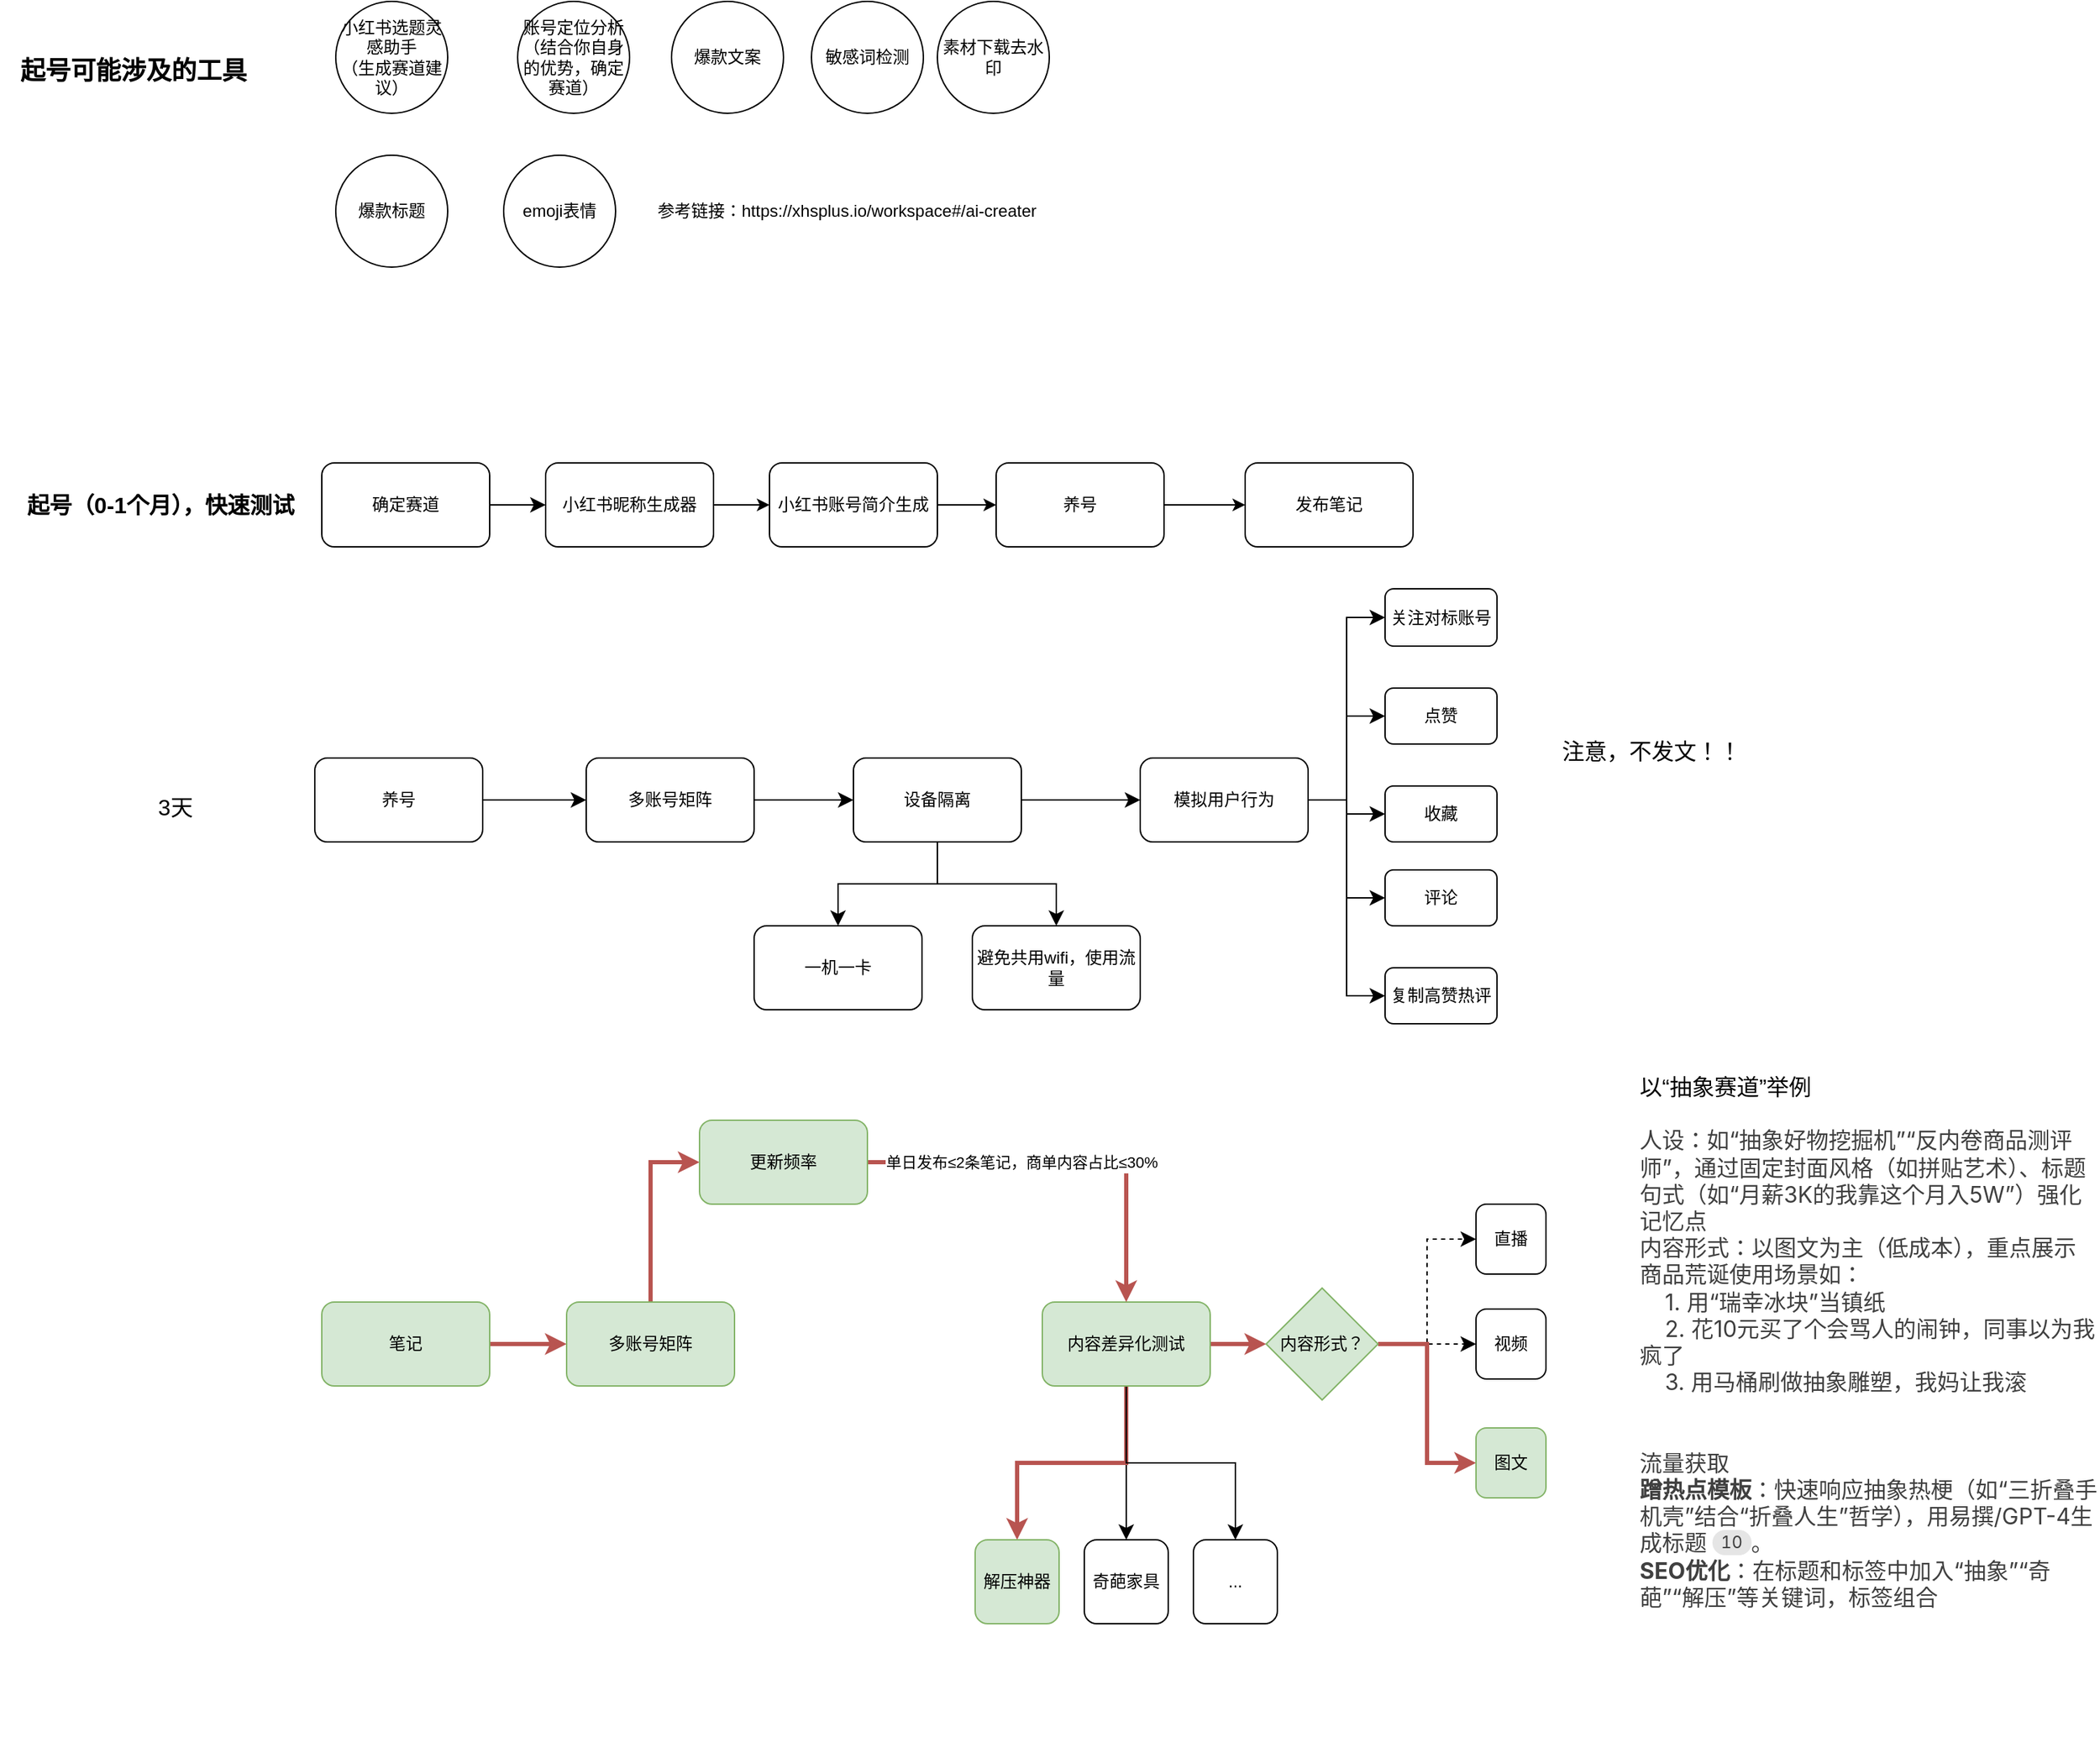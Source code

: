 <mxfile version="26.2.13">
  <diagram name="第 1 页" id="d_h7h1cQ3qlV7VPmMfWu">
    <mxGraphModel dx="1428" dy="757" grid="1" gridSize="10" guides="1" tooltips="1" connect="1" arrows="1" fold="1" page="1" pageScale="1" pageWidth="827" pageHeight="1169" math="0" shadow="0">
      <root>
        <mxCell id="0" />
        <mxCell id="1" parent="0" />
        <mxCell id="o5-bsseLaIwbIUYOv_GG-6" style="edgeStyle=orthogonalEdgeStyle;rounded=0;orthogonalLoop=1;jettySize=auto;html=1;exitX=1;exitY=0.5;exitDx=0;exitDy=0;entryX=0;entryY=0.5;entryDx=0;entryDy=0;" parent="1" source="o5-bsseLaIwbIUYOv_GG-1" target="o5-bsseLaIwbIUYOv_GG-3" edge="1">
          <mxGeometry relative="1" as="geometry" />
        </mxCell>
        <mxCell id="o5-bsseLaIwbIUYOv_GG-1" value="小红书昵称生成器" style="rounded=1;whiteSpace=wrap;html=1;" parent="1" vertex="1">
          <mxGeometry x="390" y="560" width="120" height="60" as="geometry" />
        </mxCell>
        <mxCell id="o5-bsseLaIwbIUYOv_GG-2" value="&lt;font style=&quot;font-size: 18px;&quot;&gt;&lt;b&gt;起号可能涉及的工具&lt;/b&gt;&lt;/font&gt;" style="text;html=1;align=center;verticalAlign=middle;resizable=0;points=[];autosize=1;strokeColor=none;fillColor=none;" parent="1" vertex="1">
          <mxGeometry y="260" width="190" height="40" as="geometry" />
        </mxCell>
        <mxCell id="o5-bsseLaIwbIUYOv_GG-28" style="edgeStyle=orthogonalEdgeStyle;rounded=0;orthogonalLoop=1;jettySize=auto;html=1;exitX=1;exitY=0.5;exitDx=0;exitDy=0;entryX=0;entryY=0.5;entryDx=0;entryDy=0;" parent="1" source="o5-bsseLaIwbIUYOv_GG-3" target="o5-bsseLaIwbIUYOv_GG-26" edge="1">
          <mxGeometry relative="1" as="geometry" />
        </mxCell>
        <mxCell id="o5-bsseLaIwbIUYOv_GG-3" value="小红书账号简介生成" style="rounded=1;whiteSpace=wrap;html=1;" parent="1" vertex="1">
          <mxGeometry x="550" y="560" width="120" height="60" as="geometry" />
        </mxCell>
        <mxCell id="o5-bsseLaIwbIUYOv_GG-8" value="账号定位分析&lt;br&gt;（结合你自身的优势，确定赛道）" style="ellipse;whiteSpace=wrap;html=1;" parent="1" vertex="1">
          <mxGeometry x="370" y="230" width="80" height="80" as="geometry" />
        </mxCell>
        <mxCell id="o5-bsseLaIwbIUYOv_GG-10" value="小红书选题灵感助手&lt;br&gt;（生成赛道建议）" style="ellipse;whiteSpace=wrap;html=1;" parent="1" vertex="1">
          <mxGeometry x="240" y="230" width="80" height="80" as="geometry" />
        </mxCell>
        <mxCell id="o5-bsseLaIwbIUYOv_GG-11" value="爆款文案" style="ellipse;whiteSpace=wrap;html=1;" parent="1" vertex="1">
          <mxGeometry x="480" y="230" width="80" height="80" as="geometry" />
        </mxCell>
        <mxCell id="o5-bsseLaIwbIUYOv_GG-12" value="敏感词检测" style="ellipse;whiteSpace=wrap;html=1;" parent="1" vertex="1">
          <mxGeometry x="580" y="230" width="80" height="80" as="geometry" />
        </mxCell>
        <mxCell id="o5-bsseLaIwbIUYOv_GG-13" value="素材下载去水印" style="ellipse;whiteSpace=wrap;html=1;" parent="1" vertex="1">
          <mxGeometry x="670" y="230" width="80" height="80" as="geometry" />
        </mxCell>
        <mxCell id="o5-bsseLaIwbIUYOv_GG-14" value="爆款标题" style="ellipse;whiteSpace=wrap;html=1;" parent="1" vertex="1">
          <mxGeometry x="240" y="340" width="80" height="80" as="geometry" />
        </mxCell>
        <mxCell id="o5-bsseLaIwbIUYOv_GG-15" value="emoji表情" style="ellipse;whiteSpace=wrap;html=1;" parent="1" vertex="1">
          <mxGeometry x="360" y="340" width="80" height="80" as="geometry" />
        </mxCell>
        <mxCell id="o5-bsseLaIwbIUYOv_GG-16" value="参考链接：https://xhsplus.io/workspace#/ai-creater" style="text;html=1;align=center;verticalAlign=middle;resizable=0;points=[];autosize=1;strokeColor=none;fillColor=none;" parent="1" vertex="1">
          <mxGeometry x="460" y="365" width="290" height="30" as="geometry" />
        </mxCell>
        <mxCell id="o5-bsseLaIwbIUYOv_GG-30" value="" style="edgeStyle=orthogonalEdgeStyle;rounded=0;orthogonalLoop=1;jettySize=auto;html=1;" parent="1" source="o5-bsseLaIwbIUYOv_GG-26" target="o5-bsseLaIwbIUYOv_GG-29" edge="1">
          <mxGeometry relative="1" as="geometry" />
        </mxCell>
        <mxCell id="o5-bsseLaIwbIUYOv_GG-26" value="养号" style="whiteSpace=wrap;html=1;rounded=1;" parent="1" vertex="1">
          <mxGeometry x="712" y="560" width="120" height="60" as="geometry" />
        </mxCell>
        <mxCell id="o5-bsseLaIwbIUYOv_GG-29" value="发布笔记" style="whiteSpace=wrap;html=1;rounded=1;" parent="1" vertex="1">
          <mxGeometry x="890" y="560" width="120" height="60" as="geometry" />
        </mxCell>
        <mxCell id="o5-bsseLaIwbIUYOv_GG-31" value="点赞" style="rounded=1;whiteSpace=wrap;html=1;" parent="1" vertex="1">
          <mxGeometry x="990" y="721" width="80" height="40" as="geometry" />
        </mxCell>
        <mxCell id="o5-bsseLaIwbIUYOv_GG-32" value="收藏" style="rounded=1;whiteSpace=wrap;html=1;" parent="1" vertex="1">
          <mxGeometry x="990" y="791" width="80" height="40" as="geometry" />
        </mxCell>
        <mxCell id="o5-bsseLaIwbIUYOv_GG-33" value="评论" style="rounded=1;whiteSpace=wrap;html=1;" parent="1" vertex="1">
          <mxGeometry x="990" y="851" width="80" height="40" as="geometry" />
        </mxCell>
        <mxCell id="o5-bsseLaIwbIUYOv_GG-34" value="关注对标账号" style="rounded=1;whiteSpace=wrap;html=1;" parent="1" vertex="1">
          <mxGeometry x="990" y="650" width="80" height="41" as="geometry" />
        </mxCell>
        <mxCell id="H1Zy_JzdvqEBFhURCvzx-5" value="&lt;div&gt;以“抽象赛道”举例&lt;/div&gt;&lt;div&gt;&lt;br&gt;&lt;/div&gt;&lt;span style=&quot;color: rgb(64, 64, 64); font-family: DeepSeek-CJK-patch, Inter, system-ui, -apple-system, BlinkMacSystemFont, &amp;quot;Segoe UI&amp;quot;, Roboto, &amp;quot;Noto Sans&amp;quot;, Ubuntu, Cantarell, &amp;quot;Helvetica Neue&amp;quot;, Oxygen, &amp;quot;Open Sans&amp;quot;, sans-serif; font-size: 16.002px; background-color: rgb(255, 255, 255);&quot;&gt;人设：如“抽象好物挖掘机”“反内卷商品测评师”，通过固定封面风格（如拼贴艺术）、标题句式（如“月薪3K的我靠这个月入5W”）强化记忆点&lt;/span&gt;&lt;div&gt;&lt;font face=&quot;DeepSeek-CJK-patch, Inter, system-ui, -apple-system, BlinkMacSystemFont, Segoe UI, Roboto, Noto Sans, Ubuntu, Cantarell, Helvetica Neue, Oxygen, Open Sans, sans-serif&quot; color=&quot;#404040&quot;&gt;&lt;span style=&quot;font-size: 16.002px; background-color: rgb(255, 255, 255);&quot;&gt;内容形式：&lt;/span&gt;&lt;/font&gt;&lt;span style=&quot;background-color: rgb(255, 255, 255); color: rgb(64, 64, 64); font-family: DeepSeek-CJK-patch, Inter, system-ui, -apple-system, BlinkMacSystemFont, &amp;quot;Segoe UI&amp;quot;, Roboto, &amp;quot;Noto Sans&amp;quot;, Ubuntu, Cantarell, &amp;quot;Helvetica Neue&amp;quot;, Oxygen, &amp;quot;Open Sans&amp;quot;, sans-serif; font-size: 16.002px;&quot;&gt;以图文为主（低成本），重点展示商品荒诞使用场景如：&lt;/span&gt;&lt;/div&gt;&lt;div&gt;&lt;span style=&quot;background-color: rgb(255, 255, 255); color: rgb(64, 64, 64); font-family: DeepSeek-CJK-patch, Inter, system-ui, -apple-system, BlinkMacSystemFont, &amp;quot;Segoe UI&amp;quot;, Roboto, &amp;quot;Noto Sans&amp;quot;, Ubuntu, Cantarell, &amp;quot;Helvetica Neue&amp;quot;, Oxygen, &amp;quot;Open Sans&amp;quot;, sans-serif; font-size: 16.002px;&quot;&gt;&amp;nbsp; &amp;nbsp; 1. 用“瑞幸冰块”当镇纸&lt;/span&gt;&lt;/div&gt;&lt;div&gt;&lt;span style=&quot;background-color: rgb(255, 255, 255); color: rgb(64, 64, 64); font-family: DeepSeek-CJK-patch, Inter, system-ui, -apple-system, BlinkMacSystemFont, &amp;quot;Segoe UI&amp;quot;, Roboto, &amp;quot;Noto Sans&amp;quot;, Ubuntu, Cantarell, &amp;quot;Helvetica Neue&amp;quot;, Oxygen, &amp;quot;Open Sans&amp;quot;, sans-serif; font-size: 16.002px;&quot;&gt;&amp;nbsp; &amp;nbsp; 2.&amp;nbsp;花10元买了个会骂人的闹钟，同事以为我疯了&lt;/span&gt;&lt;/div&gt;&lt;div&gt;&lt;span style=&quot;background-color: rgb(255, 255, 255); color: rgb(64, 64, 64); font-family: DeepSeek-CJK-patch, Inter, system-ui, -apple-system, BlinkMacSystemFont, &amp;quot;Segoe UI&amp;quot;, Roboto, &amp;quot;Noto Sans&amp;quot;, Ubuntu, Cantarell, &amp;quot;Helvetica Neue&amp;quot;, Oxygen, &amp;quot;Open Sans&amp;quot;, sans-serif; font-size: 16.002px;&quot;&gt;&amp;nbsp; &amp;nbsp; 3.&amp;nbsp;用马桶刷做抽象雕塑，我妈让我滚&lt;/span&gt;&lt;/div&gt;&lt;div&gt;&lt;span style=&quot;background-color: rgb(255, 255, 255); color: rgb(64, 64, 64); font-family: DeepSeek-CJK-patch, Inter, system-ui, -apple-system, BlinkMacSystemFont, &amp;quot;Segoe UI&amp;quot;, Roboto, &amp;quot;Noto Sans&amp;quot;, Ubuntu, Cantarell, &amp;quot;Helvetica Neue&amp;quot;, Oxygen, &amp;quot;Open Sans&amp;quot;, sans-serif; font-size: 16.002px;&quot;&gt;&lt;br&gt;&lt;/span&gt;&lt;/div&gt;&lt;div&gt;&lt;span style=&quot;background-color: rgb(255, 255, 255); color: rgb(64, 64, 64); font-family: DeepSeek-CJK-patch, Inter, system-ui, -apple-system, BlinkMacSystemFont, &amp;quot;Segoe UI&amp;quot;, Roboto, &amp;quot;Noto Sans&amp;quot;, Ubuntu, Cantarell, &amp;quot;Helvetica Neue&amp;quot;, Oxygen, &amp;quot;Open Sans&amp;quot;, sans-serif; font-size: 16.002px;&quot;&gt;&lt;br&gt;&lt;/span&gt;&lt;/div&gt;&lt;div&gt;&lt;span style=&quot;background-color: rgb(255, 255, 255); color: rgb(64, 64, 64); font-family: DeepSeek-CJK-patch, Inter, system-ui, -apple-system, BlinkMacSystemFont, &amp;quot;Segoe UI&amp;quot;, Roboto, &amp;quot;Noto Sans&amp;quot;, Ubuntu, Cantarell, &amp;quot;Helvetica Neue&amp;quot;, Oxygen, &amp;quot;Open Sans&amp;quot;, sans-serif; font-size: 16.002px;&quot;&gt;流量获取&lt;/span&gt;&lt;/div&gt;&lt;div&gt;&lt;strong style=&quot;font-size: 16.002px; background-color: rgb(255, 255, 255); color: rgb(64, 64, 64); font-family: DeepSeek-CJK-patch, Inter, system-ui, -apple-system, BlinkMacSystemFont, &amp;quot;Segoe UI&amp;quot;, Roboto, &amp;quot;Noto Sans&amp;quot;, Ubuntu, Cantarell, &amp;quot;Helvetica Neue&amp;quot;, Oxygen, &amp;quot;Open Sans&amp;quot;, sans-serif;&quot;&gt;蹭热点模板&lt;/strong&gt;&lt;span style=&quot;font-size: 16.002px; background-color: rgb(255, 255, 255); color: rgb(64, 64, 64); font-family: DeepSeek-CJK-patch, Inter, system-ui, -apple-system, BlinkMacSystemFont, &amp;quot;Segoe UI&amp;quot;, Roboto, &amp;quot;Noto Sans&amp;quot;, Ubuntu, Cantarell, &amp;quot;Helvetica Neue&amp;quot;, Oxygen, &amp;quot;Open Sans&amp;quot;, sans-serif;&quot;&gt;：快速响应抽象热梗（如“三折叠手机壳”结合“折叠人生”哲学），用易撰/GPT-4生成标题&lt;/span&gt;&lt;span style=&quot;color: rgb(64, 64, 64); font-family: DeepSeek-CJK-patch, Inter, system-ui, -apple-system, BlinkMacSystemFont, &amp;quot;Segoe UI&amp;quot;, Roboto, &amp;quot;Noto Sans&amp;quot;, Ubuntu, Cantarell, &amp;quot;Helvetica Neue&amp;quot;, Oxygen, &amp;quot;Open Sans&amp;quot;, sans-serif; vertical-align: middle; font-variant-numeric: tabular-nums; font-variant-east-asian: normal; box-sizing: border-box; cursor: pointer; background: rgb(229, 229, 229); border-radius: 9px; flex-shrink: 0; justify-content: center; align-items: center; height: 18px; margin-left: 4px; padding: 0px 6px; font-size: 12px; display: inline-flex; position: relative; top: -2px;&quot; class=&quot;ds-markdown-cite&quot;&gt;10&lt;/span&gt;&lt;span style=&quot;font-size: 16.002px; background-color: rgb(255, 255, 255); color: rgb(64, 64, 64); font-family: DeepSeek-CJK-patch, Inter, system-ui, -apple-system, BlinkMacSystemFont, &amp;quot;Segoe UI&amp;quot;, Roboto, &amp;quot;Noto Sans&amp;quot;, Ubuntu, Cantarell, &amp;quot;Helvetica Neue&amp;quot;, Oxygen, &amp;quot;Open Sans&amp;quot;, sans-serif;&quot;&gt;。&lt;/span&gt;&lt;/div&gt;&lt;div&gt;&lt;strong style=&quot;font-size: 16.002px; background-color: rgb(255, 255, 255); color: rgb(64, 64, 64); font-family: DeepSeek-CJK-patch, Inter, system-ui, -apple-system, BlinkMacSystemFont, &amp;quot;Segoe UI&amp;quot;, Roboto, &amp;quot;Noto Sans&amp;quot;, Ubuntu, Cantarell, &amp;quot;Helvetica Neue&amp;quot;, Oxygen, &amp;quot;Open Sans&amp;quot;, sans-serif;&quot;&gt;SEO优化&lt;/strong&gt;&lt;span style=&quot;font-size: 16.002px; background-color: rgb(255, 255, 255); color: rgb(64, 64, 64); font-family: DeepSeek-CJK-patch, Inter, system-ui, -apple-system, BlinkMacSystemFont, &amp;quot;Segoe UI&amp;quot;, Roboto, &amp;quot;Noto Sans&amp;quot;, Ubuntu, Cantarell, &amp;quot;Helvetica Neue&amp;quot;, Oxygen, &amp;quot;Open Sans&amp;quot;, sans-serif;&quot;&gt;：在标题和标签中加入“抽象”“奇葩”“解压”等关键词，标签组合&lt;/span&gt;&lt;/div&gt;" style="text;strokeColor=none;fillColor=none;html=1;align=left;verticalAlign=top;whiteSpace=wrap;rounded=0;fontSize=16;" vertex="1" parent="1">
          <mxGeometry x="1170" y="990" width="330" height="480" as="geometry" />
        </mxCell>
        <mxCell id="H1Zy_JzdvqEBFhURCvzx-6" value="&lt;b&gt;起号（0-1个月），快速测试&lt;/b&gt;" style="text;strokeColor=none;fillColor=none;html=1;align=center;verticalAlign=middle;whiteSpace=wrap;rounded=0;fontSize=16;" vertex="1" parent="1">
          <mxGeometry x="10" y="575" width="210" height="30" as="geometry" />
        </mxCell>
        <mxCell id="H1Zy_JzdvqEBFhURCvzx-20" style="edgeStyle=orthogonalEdgeStyle;rounded=0;orthogonalLoop=1;jettySize=auto;html=1;exitX=1;exitY=0.5;exitDx=0;exitDy=0;entryX=0;entryY=0.5;entryDx=0;entryDy=0;fontSize=12;startSize=8;endSize=8;" edge="1" parent="1" source="H1Zy_JzdvqEBFhURCvzx-7" target="H1Zy_JzdvqEBFhURCvzx-12">
          <mxGeometry relative="1" as="geometry" />
        </mxCell>
        <mxCell id="H1Zy_JzdvqEBFhURCvzx-7" value="养号" style="rounded=1;whiteSpace=wrap;html=1;" vertex="1" parent="1">
          <mxGeometry x="225" y="771" width="120" height="60" as="geometry" />
        </mxCell>
        <mxCell id="H1Zy_JzdvqEBFhURCvzx-16" style="edgeStyle=orthogonalEdgeStyle;rounded=0;orthogonalLoop=1;jettySize=auto;html=1;entryX=0.5;entryY=0;entryDx=0;entryDy=0;fontSize=12;startSize=8;endSize=8;" edge="1" parent="1" source="H1Zy_JzdvqEBFhURCvzx-8" target="H1Zy_JzdvqEBFhURCvzx-10">
          <mxGeometry relative="1" as="geometry" />
        </mxCell>
        <mxCell id="H1Zy_JzdvqEBFhURCvzx-17" style="edgeStyle=orthogonalEdgeStyle;rounded=0;orthogonalLoop=1;jettySize=auto;html=1;exitX=0.5;exitY=1;exitDx=0;exitDy=0;fontSize=12;startSize=8;endSize=8;" edge="1" parent="1" source="H1Zy_JzdvqEBFhURCvzx-8" target="H1Zy_JzdvqEBFhURCvzx-11">
          <mxGeometry relative="1" as="geometry" />
        </mxCell>
        <mxCell id="H1Zy_JzdvqEBFhURCvzx-22" style="edgeStyle=orthogonalEdgeStyle;rounded=0;orthogonalLoop=1;jettySize=auto;html=1;exitX=1;exitY=0.5;exitDx=0;exitDy=0;entryX=0;entryY=0.5;entryDx=0;entryDy=0;fontSize=12;startSize=8;endSize=8;" edge="1" parent="1" source="H1Zy_JzdvqEBFhURCvzx-8" target="H1Zy_JzdvqEBFhURCvzx-18">
          <mxGeometry relative="1" as="geometry" />
        </mxCell>
        <mxCell id="H1Zy_JzdvqEBFhURCvzx-8" value="设备隔离" style="rounded=1;whiteSpace=wrap;html=1;" vertex="1" parent="1">
          <mxGeometry x="610" y="771" width="120" height="60" as="geometry" />
        </mxCell>
        <mxCell id="H1Zy_JzdvqEBFhURCvzx-10" value="一机一卡" style="rounded=1;whiteSpace=wrap;html=1;" vertex="1" parent="1">
          <mxGeometry x="539" y="891" width="120" height="60" as="geometry" />
        </mxCell>
        <mxCell id="H1Zy_JzdvqEBFhURCvzx-11" value="避免共用wifi，使用流量" style="rounded=1;whiteSpace=wrap;html=1;" vertex="1" parent="1">
          <mxGeometry x="695" y="891" width="120" height="60" as="geometry" />
        </mxCell>
        <mxCell id="H1Zy_JzdvqEBFhURCvzx-21" style="edgeStyle=orthogonalEdgeStyle;rounded=0;orthogonalLoop=1;jettySize=auto;html=1;exitX=1;exitY=0.5;exitDx=0;exitDy=0;entryX=0;entryY=0.5;entryDx=0;entryDy=0;fontSize=12;startSize=8;endSize=8;" edge="1" parent="1" source="H1Zy_JzdvqEBFhURCvzx-12" target="H1Zy_JzdvqEBFhURCvzx-8">
          <mxGeometry relative="1" as="geometry" />
        </mxCell>
        <mxCell id="H1Zy_JzdvqEBFhURCvzx-12" value="多账号矩阵" style="rounded=1;whiteSpace=wrap;html=1;" vertex="1" parent="1">
          <mxGeometry x="419" y="771" width="120" height="60" as="geometry" />
        </mxCell>
        <mxCell id="H1Zy_JzdvqEBFhURCvzx-43" style="edgeStyle=orthogonalEdgeStyle;rounded=0;orthogonalLoop=1;jettySize=auto;html=1;exitX=1;exitY=0.5;exitDx=0;exitDy=0;entryX=0;entryY=0.5;entryDx=0;entryDy=0;fontSize=12;fillColor=#f8cecc;strokeColor=#b85450;strokeWidth=3;" edge="1" parent="1" source="H1Zy_JzdvqEBFhURCvzx-13" target="H1Zy_JzdvqEBFhURCvzx-35">
          <mxGeometry relative="1" as="geometry" />
        </mxCell>
        <mxCell id="H1Zy_JzdvqEBFhURCvzx-49" style="edgeStyle=orthogonalEdgeStyle;rounded=0;orthogonalLoop=1;jettySize=auto;html=1;exitX=0.5;exitY=1;exitDx=0;exitDy=0;fontSize=12;startSize=8;endSize=8;" edge="1" parent="1" source="H1Zy_JzdvqEBFhURCvzx-13" target="H1Zy_JzdvqEBFhURCvzx-14">
          <mxGeometry relative="1" as="geometry" />
        </mxCell>
        <mxCell id="H1Zy_JzdvqEBFhURCvzx-50" style="edgeStyle=orthogonalEdgeStyle;rounded=0;orthogonalLoop=1;jettySize=auto;html=1;exitX=0.5;exitY=1;exitDx=0;exitDy=0;entryX=0.5;entryY=0;entryDx=0;entryDy=0;fontSize=12;fillColor=#f8cecc;strokeColor=#b85450;strokeWidth=3;" edge="1" parent="1" source="H1Zy_JzdvqEBFhURCvzx-13" target="H1Zy_JzdvqEBFhURCvzx-15">
          <mxGeometry relative="1" as="geometry" />
        </mxCell>
        <mxCell id="H1Zy_JzdvqEBFhURCvzx-51" style="edgeStyle=orthogonalEdgeStyle;rounded=0;orthogonalLoop=1;jettySize=auto;html=1;exitX=0.5;exitY=1;exitDx=0;exitDy=0;fontSize=12;startSize=8;endSize=8;" edge="1" parent="1" source="H1Zy_JzdvqEBFhURCvzx-13" target="H1Zy_JzdvqEBFhURCvzx-32">
          <mxGeometry relative="1" as="geometry" />
        </mxCell>
        <mxCell id="H1Zy_JzdvqEBFhURCvzx-13" value="内容差异化测试" style="rounded=1;whiteSpace=wrap;html=1;fillColor=#d5e8d4;strokeColor=#82b366;" vertex="1" parent="1">
          <mxGeometry x="745" y="1160" width="120" height="60" as="geometry" />
        </mxCell>
        <mxCell id="H1Zy_JzdvqEBFhURCvzx-14" value="奇葩家具" style="rounded=1;whiteSpace=wrap;html=1;" vertex="1" parent="1">
          <mxGeometry x="775" y="1330" width="60" height="60" as="geometry" />
        </mxCell>
        <mxCell id="H1Zy_JzdvqEBFhURCvzx-15" value="解压神器" style="rounded=1;whiteSpace=wrap;html=1;fillColor=#d5e8d4;strokeColor=#82b366;" vertex="1" parent="1">
          <mxGeometry x="697" y="1330" width="60" height="60" as="geometry" />
        </mxCell>
        <mxCell id="H1Zy_JzdvqEBFhURCvzx-23" style="edgeStyle=orthogonalEdgeStyle;rounded=0;orthogonalLoop=1;jettySize=auto;html=1;exitX=1;exitY=0.5;exitDx=0;exitDy=0;entryX=0;entryY=0.5;entryDx=0;entryDy=0;fontSize=12;startSize=8;endSize=8;" edge="1" parent="1" source="H1Zy_JzdvqEBFhURCvzx-18" target="o5-bsseLaIwbIUYOv_GG-34">
          <mxGeometry relative="1" as="geometry" />
        </mxCell>
        <mxCell id="H1Zy_JzdvqEBFhURCvzx-24" style="edgeStyle=orthogonalEdgeStyle;rounded=0;orthogonalLoop=1;jettySize=auto;html=1;exitX=1;exitY=0.5;exitDx=0;exitDy=0;entryX=0;entryY=0.5;entryDx=0;entryDy=0;fontSize=12;startSize=8;endSize=8;" edge="1" parent="1" source="H1Zy_JzdvqEBFhURCvzx-18" target="o5-bsseLaIwbIUYOv_GG-31">
          <mxGeometry relative="1" as="geometry" />
        </mxCell>
        <mxCell id="H1Zy_JzdvqEBFhURCvzx-25" style="edgeStyle=orthogonalEdgeStyle;rounded=0;orthogonalLoop=1;jettySize=auto;html=1;exitX=1;exitY=0.5;exitDx=0;exitDy=0;fontSize=12;startSize=8;endSize=8;" edge="1" parent="1" source="H1Zy_JzdvqEBFhURCvzx-18" target="o5-bsseLaIwbIUYOv_GG-32">
          <mxGeometry relative="1" as="geometry" />
        </mxCell>
        <mxCell id="H1Zy_JzdvqEBFhURCvzx-27" style="edgeStyle=orthogonalEdgeStyle;rounded=0;orthogonalLoop=1;jettySize=auto;html=1;exitX=1;exitY=0.5;exitDx=0;exitDy=0;entryX=0;entryY=0.5;entryDx=0;entryDy=0;fontSize=12;startSize=8;endSize=8;" edge="1" parent="1" source="H1Zy_JzdvqEBFhURCvzx-18" target="o5-bsseLaIwbIUYOv_GG-33">
          <mxGeometry relative="1" as="geometry" />
        </mxCell>
        <mxCell id="H1Zy_JzdvqEBFhURCvzx-28" style="edgeStyle=orthogonalEdgeStyle;rounded=0;orthogonalLoop=1;jettySize=auto;html=1;exitX=1;exitY=0.5;exitDx=0;exitDy=0;entryX=0;entryY=0.5;entryDx=0;entryDy=0;fontSize=12;startSize=8;endSize=8;" edge="1" parent="1" source="H1Zy_JzdvqEBFhURCvzx-18" target="H1Zy_JzdvqEBFhURCvzx-19">
          <mxGeometry relative="1" as="geometry" />
        </mxCell>
        <mxCell id="H1Zy_JzdvqEBFhURCvzx-18" value="模拟用户行为" style="rounded=1;whiteSpace=wrap;html=1;" vertex="1" parent="1">
          <mxGeometry x="815" y="771" width="120" height="60" as="geometry" />
        </mxCell>
        <mxCell id="H1Zy_JzdvqEBFhURCvzx-19" value="复制高赞热评" style="rounded=1;whiteSpace=wrap;html=1;" vertex="1" parent="1">
          <mxGeometry x="990" y="921" width="80" height="40" as="geometry" />
        </mxCell>
        <mxCell id="H1Zy_JzdvqEBFhURCvzx-29" value="3天" style="text;html=1;align=center;verticalAlign=middle;resizable=0;points=[];autosize=1;strokeColor=none;fillColor=none;fontSize=16;" vertex="1" parent="1">
          <mxGeometry x="100" y="791" width="50" height="30" as="geometry" />
        </mxCell>
        <mxCell id="H1Zy_JzdvqEBFhURCvzx-41" style="edgeStyle=orthogonalEdgeStyle;rounded=0;orthogonalLoop=1;jettySize=auto;html=1;exitX=1;exitY=0.5;exitDx=0;exitDy=0;entryX=0;entryY=0.5;entryDx=0;entryDy=0;fontSize=12;fillColor=#f8cecc;strokeColor=#b85450;strokeWidth=3;" edge="1" parent="1" source="H1Zy_JzdvqEBFhURCvzx-30" target="H1Zy_JzdvqEBFhURCvzx-31">
          <mxGeometry relative="1" as="geometry" />
        </mxCell>
        <mxCell id="H1Zy_JzdvqEBFhURCvzx-30" value="笔记" style="rounded=1;whiteSpace=wrap;html=1;fillColor=#d5e8d4;strokeColor=#82b366;" vertex="1" parent="1">
          <mxGeometry x="230" y="1160" width="120" height="60" as="geometry" />
        </mxCell>
        <mxCell id="H1Zy_JzdvqEBFhURCvzx-42" style="edgeStyle=orthogonalEdgeStyle;rounded=0;orthogonalLoop=1;jettySize=auto;html=1;entryX=0;entryY=0.5;entryDx=0;entryDy=0;fontSize=12;fillColor=#f8cecc;strokeColor=#b85450;strokeWidth=3;" edge="1" parent="1" source="H1Zy_JzdvqEBFhURCvzx-31" target="H1Zy_JzdvqEBFhURCvzx-34">
          <mxGeometry relative="1" as="geometry" />
        </mxCell>
        <mxCell id="H1Zy_JzdvqEBFhURCvzx-31" value="多账号矩阵" style="rounded=1;whiteSpace=wrap;html=1;fillColor=#d5e8d4;strokeColor=#82b366;" vertex="1" parent="1">
          <mxGeometry x="405" y="1160" width="120" height="60" as="geometry" />
        </mxCell>
        <mxCell id="H1Zy_JzdvqEBFhURCvzx-32" value="..." style="rounded=1;whiteSpace=wrap;html=1;" vertex="1" parent="1">
          <mxGeometry x="853" y="1330" width="60" height="60" as="geometry" />
        </mxCell>
        <mxCell id="H1Zy_JzdvqEBFhURCvzx-39" style="edgeStyle=orthogonalEdgeStyle;rounded=0;orthogonalLoop=1;jettySize=auto;html=1;exitX=1;exitY=0.5;exitDx=0;exitDy=0;fontSize=12;fillColor=#f8cecc;strokeColor=#b85450;strokeWidth=3;" edge="1" parent="1" source="H1Zy_JzdvqEBFhURCvzx-34" target="H1Zy_JzdvqEBFhURCvzx-13">
          <mxGeometry relative="1" as="geometry" />
        </mxCell>
        <mxCell id="H1Zy_JzdvqEBFhURCvzx-40" value="&lt;span style=&quot;font-size: 11px;&quot;&gt;单日发布≤2条笔记，商单内容占比≤30%&lt;/span&gt;" style="edgeLabel;html=1;align=center;verticalAlign=middle;resizable=0;points=[];fontSize=12;" vertex="1" connectable="0" parent="H1Zy_JzdvqEBFhURCvzx-39">
          <mxGeometry x="-0.232" relative="1" as="geometry">
            <mxPoint as="offset" />
          </mxGeometry>
        </mxCell>
        <mxCell id="H1Zy_JzdvqEBFhURCvzx-34" value="更新频率" style="rounded=1;whiteSpace=wrap;html=1;fillColor=#d5e8d4;strokeColor=#82b366;" vertex="1" parent="1">
          <mxGeometry x="500" y="1030" width="120" height="60" as="geometry" />
        </mxCell>
        <mxCell id="H1Zy_JzdvqEBFhURCvzx-46" style="edgeStyle=orthogonalEdgeStyle;rounded=0;orthogonalLoop=1;jettySize=auto;html=1;exitX=1;exitY=0.5;exitDx=0;exitDy=0;entryX=0;entryY=0.5;entryDx=0;entryDy=0;fontSize=12;startSize=8;endSize=8;dashed=1;" edge="1" parent="1" source="H1Zy_JzdvqEBFhURCvzx-35" target="H1Zy_JzdvqEBFhURCvzx-38">
          <mxGeometry relative="1" as="geometry" />
        </mxCell>
        <mxCell id="H1Zy_JzdvqEBFhURCvzx-47" style="edgeStyle=orthogonalEdgeStyle;rounded=0;orthogonalLoop=1;jettySize=auto;html=1;exitX=1;exitY=0.5;exitDx=0;exitDy=0;fontSize=12;startSize=8;endSize=8;dashed=1;" edge="1" parent="1" source="H1Zy_JzdvqEBFhURCvzx-35" target="H1Zy_JzdvqEBFhURCvzx-44">
          <mxGeometry relative="1" as="geometry" />
        </mxCell>
        <mxCell id="H1Zy_JzdvqEBFhURCvzx-48" style="edgeStyle=orthogonalEdgeStyle;rounded=0;orthogonalLoop=1;jettySize=auto;html=1;exitX=1;exitY=0.5;exitDx=0;exitDy=0;entryX=0;entryY=0.5;entryDx=0;entryDy=0;fontSize=12;fillColor=#f8cecc;strokeColor=#b85450;strokeWidth=3;" edge="1" parent="1" source="H1Zy_JzdvqEBFhURCvzx-35" target="H1Zy_JzdvqEBFhURCvzx-45">
          <mxGeometry relative="1" as="geometry" />
        </mxCell>
        <mxCell id="H1Zy_JzdvqEBFhURCvzx-35" value="内容形式？" style="rhombus;whiteSpace=wrap;html=1;fillColor=#d5e8d4;strokeColor=#82b366;" vertex="1" parent="1">
          <mxGeometry x="905" y="1150" width="80" height="80" as="geometry" />
        </mxCell>
        <mxCell id="H1Zy_JzdvqEBFhURCvzx-38" value="直播" style="rounded=1;whiteSpace=wrap;html=1;" vertex="1" parent="1">
          <mxGeometry x="1055" y="1090" width="50" height="50" as="geometry" />
        </mxCell>
        <mxCell id="H1Zy_JzdvqEBFhURCvzx-44" value="视频" style="rounded=1;whiteSpace=wrap;html=1;" vertex="1" parent="1">
          <mxGeometry x="1055" y="1165" width="50" height="50" as="geometry" />
        </mxCell>
        <mxCell id="H1Zy_JzdvqEBFhURCvzx-45" value="图文" style="rounded=1;whiteSpace=wrap;html=1;fillColor=#d5e8d4;strokeColor=#82b366;" vertex="1" parent="1">
          <mxGeometry x="1055" y="1250" width="50" height="50" as="geometry" />
        </mxCell>
        <mxCell id="H1Zy_JzdvqEBFhURCvzx-53" style="edgeStyle=orthogonalEdgeStyle;rounded=0;orthogonalLoop=1;jettySize=auto;html=1;exitX=1;exitY=0.5;exitDx=0;exitDy=0;entryX=0;entryY=0.5;entryDx=0;entryDy=0;fontSize=12;startSize=8;endSize=8;" edge="1" parent="1" source="H1Zy_JzdvqEBFhURCvzx-52" target="o5-bsseLaIwbIUYOv_GG-1">
          <mxGeometry relative="1" as="geometry" />
        </mxCell>
        <mxCell id="H1Zy_JzdvqEBFhURCvzx-52" value="确定赛道" style="rounded=1;whiteSpace=wrap;html=1;" vertex="1" parent="1">
          <mxGeometry x="230" y="560" width="120" height="60" as="geometry" />
        </mxCell>
        <mxCell id="H1Zy_JzdvqEBFhURCvzx-54" value="注意，不发文！！" style="text;html=1;align=center;verticalAlign=middle;resizable=0;points=[];autosize=1;strokeColor=none;fillColor=none;fontSize=16;" vertex="1" parent="1">
          <mxGeometry x="1105" y="751" width="150" height="30" as="geometry" />
        </mxCell>
      </root>
    </mxGraphModel>
  </diagram>
</mxfile>
